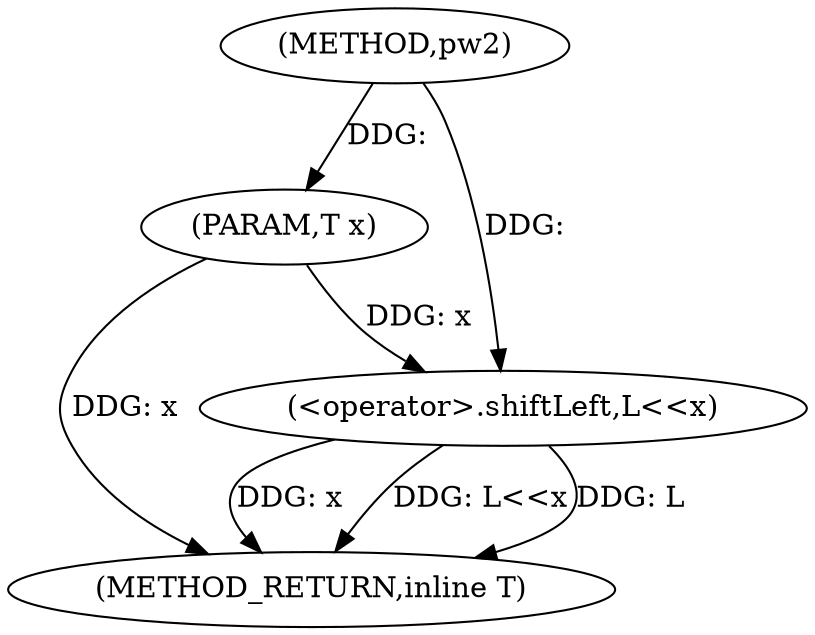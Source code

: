 digraph "pw2" {  
"1000154" [label = "(METHOD,pw2)" ]
"1000160" [label = "(METHOD_RETURN,inline T)" ]
"1000155" [label = "(PARAM,T x)" ]
"1000157" [label = "(<operator>.shiftLeft,L<<x)" ]
  "1000155" -> "1000160"  [ label = "DDG: x"] 
  "1000157" -> "1000160"  [ label = "DDG: x"] 
  "1000157" -> "1000160"  [ label = "DDG: L<<x"] 
  "1000157" -> "1000160"  [ label = "DDG: L"] 
  "1000154" -> "1000155"  [ label = "DDG: "] 
  "1000154" -> "1000157"  [ label = "DDG: "] 
  "1000155" -> "1000157"  [ label = "DDG: x"] 
}
